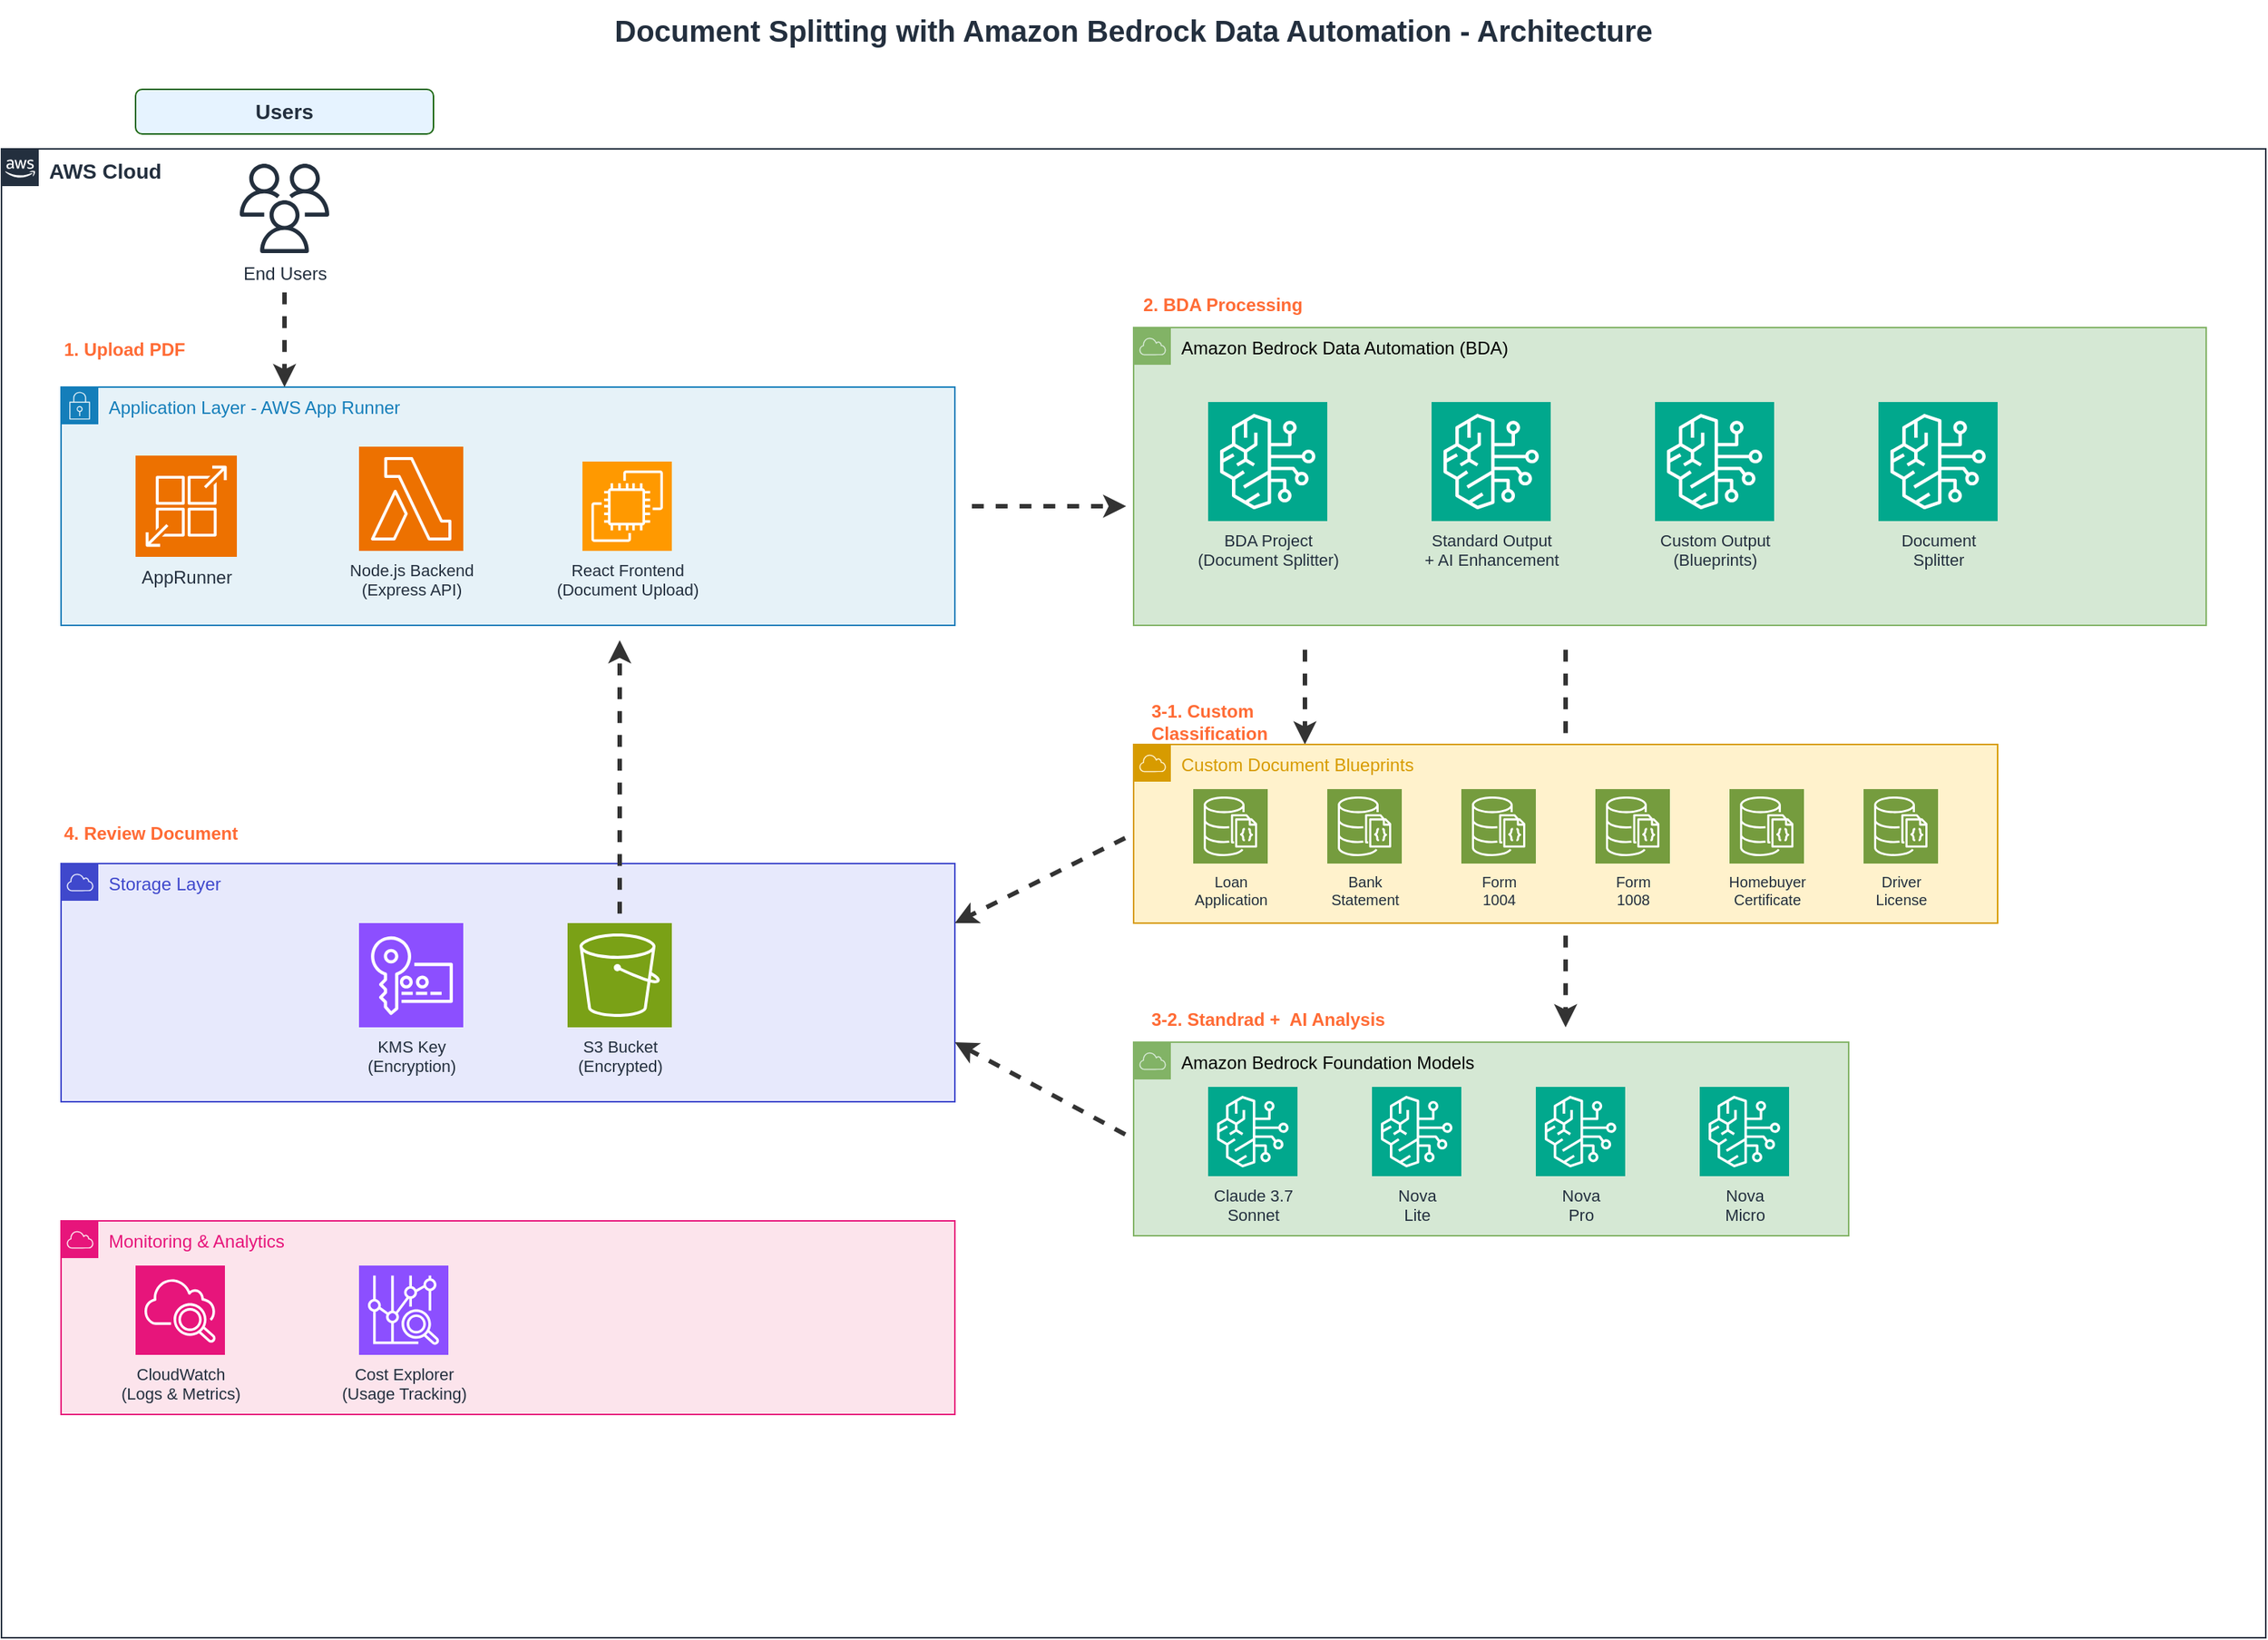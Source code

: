 <mxfile version="27.1.4">
  <diagram id="DocumentSplittingArchitecture" name="Document Splitting Architecture">
    <mxGraphModel dx="1455" dy="882" grid="1" gridSize="10" guides="1" tooltips="1" connect="1" arrows="1" fold="1" page="1" pageScale="1" pageWidth="1600" pageHeight="1200" math="0" shadow="0">
      <root>
        <mxCell id="0" />
        <mxCell id="1" parent="0" />
        <mxCell id="awsCloud" value="AWS Cloud" style="points=[[0,0],[0.25,0],[0.5,0],[0.75,0],[1,0],[1,0.25],[1,0.5],[1,0.75],[1,1],[0.75,1],[0.5,1],[0.25,1],[0,1],[0,0.75],[0,0.5],[0,0.25]];outlineConnect=0;gradientColor=none;html=1;whiteSpace=wrap;fontSize=14;fontStyle=1;container=0;pointerEvents=0;collapsible=0;recursiveResize=0;shape=mxgraph.aws4.group;grIcon=mxgraph.aws4.group_aws_cloud_alt;strokeColor=#232F3E;fillColor=none;verticalAlign=top;align=left;spacingLeft=30;fontColor=#232F3E;dashed=0;movable=0;resizable=0;rotatable=0;deletable=0;editable=0;locked=1;connectable=0;" parent="1" vertex="1">
          <mxGeometry x="40" y="120" width="1520" height="1000" as="geometry" />
        </mxCell>
        <mxCell id="title" value="Document Splitting with Amazon Bedrock Data Automation - Architecture" style="text;html=1;strokeColor=none;fillColor=none;align=center;verticalAlign=middle;whiteSpace=wrap;rounded=0;fontSize=20;fontStyle=1;fontColor=#232F3E;" parent="1" vertex="1">
          <mxGeometry x="400" y="20" width="800" height="40" as="geometry" />
        </mxCell>
        <mxCell id="usersSection" value="Users" style="rounded=1;whiteSpace=wrap;html=1;fillColor=#E6F3FF;strokeColor=#1B660F;fontSize=14;fontStyle=1;fontColor=#232F3E;" parent="1" vertex="1">
          <mxGeometry x="130" y="80" width="200" height="30" as="geometry" />
        </mxCell>
        <mxCell id="endUsers" value="End Users" style="sketch=0;outlineConnect=0;fontColor=#232F3E;gradientColor=none;fillColor=#232F3D;strokeColor=none;dashed=0;verticalLabelPosition=bottom;verticalAlign=top;align=center;html=1;fontSize=12;fontStyle=0;aspect=fixed;pointerEvents=1;shape=mxgraph.aws4.users;" parent="1" vertex="1">
          <mxGeometry x="200" y="130" width="60" height="60" as="geometry" />
        </mxCell>
        <mxCell id="appRunnerGroup" value="Application Layer - AWS App Runner" style="points=[[0,0],[0.25,0],[0.5,0],[0.75,0],[1,0],[1,0.25],[1,0.5],[1,0.75],[1,1],[0.75,1],[0.5,1],[0.25,1],[0,1],[0,0.75],[0,0.5],[0,0.25]];outlineConnect=0;gradientColor=none;html=1;whiteSpace=wrap;fontSize=12;fontStyle=0;container=1;pointerEvents=0;collapsible=0;recursiveResize=0;shape=mxgraph.aws4.group;grIcon=mxgraph.aws4.group_security_group;strokeColor=#147EBA;fillColor=#E6F2F8;verticalAlign=top;align=left;spacingLeft=30;fontColor=#147EBA;dashed=0;" parent="1" vertex="1">
          <mxGeometry x="80" y="280" width="600" height="160" as="geometry" />
        </mxCell>
        <mxCell id="nodeBackend" value="Node.js Backend&#xa;(Express API)" style="sketch=0;points=[[0,0,0],[0.25,0,0],[0.5,0,0],[0.75,0,0],[1,0,0],[0,1,0],[0.25,1,0],[0.5,1,0],[0.75,1,0],[1,1,0],[0,0.25,0],[0,0.5,0],[0,0.75,0],[1,0.25,0],[1,0.5,0],[1,0.75,0]];outlineConnect=0;fontColor=#232F3E;fillColor=#ED7100;strokeColor=#ffffff;dashed=0;verticalLabelPosition=bottom;verticalAlign=top;align=center;html=1;fontSize=11;fontStyle=0;aspect=fixed;shape=mxgraph.aws4.resourceIcon;resIcon=mxgraph.aws4.lambda;" parent="appRunnerGroup" vertex="1">
          <mxGeometry x="200" y="40" width="70" height="70" as="geometry" />
        </mxCell>
        <mxCell id="reactApp" value="React Frontend&#xa;(Document Upload)" style="sketch=0;points=[[0,0,0],[0.25,0,0],[0.5,0,0],[0.75,0,0],[1,0,0],[0,1,0],[0.25,1,0],[0.5,1,0],[0.75,1,0],[1,1,0],[0,0.25,0],[0,0.5,0],[0,0.75,0],[1,0.25,0],[1,0.5,0],[1,0.75,0]];outlineConnect=0;fontColor=#232F3E;fillColor=#FF9900;strokeColor=#ffffff;dashed=0;verticalLabelPosition=bottom;verticalAlign=top;align=center;html=1;fontSize=11;fontStyle=0;aspect=fixed;shape=mxgraph.aws4.resourceIcon;resIcon=mxgraph.aws4.ec2;" parent="appRunnerGroup" vertex="1">
          <mxGeometry x="350" y="50" width="60" height="60" as="geometry" />
        </mxCell>
        <mxCell id="WknE3KZdfaj8kDhLNBHO-10" value="AppRunner" style="sketch=0;points=[[0,0,0],[0.25,0,0],[0.5,0,0],[0.75,0,0],[1,0,0],[0,1,0],[0.25,1,0],[0.5,1,0],[0.75,1,0],[1,1,0],[0,0.25,0],[0,0.5,0],[0,0.75,0],[1,0.25,0],[1,0.5,0],[1,0.75,0]];outlineConnect=0;fontColor=#232F3E;fillColor=#ED7100;strokeColor=#ffffff;dashed=0;verticalLabelPosition=bottom;verticalAlign=top;align=center;html=1;fontSize=12;fontStyle=0;aspect=fixed;shape=mxgraph.aws4.resourceIcon;resIcon=mxgraph.aws4.app_runner;" vertex="1" parent="appRunnerGroup">
          <mxGeometry x="50" y="46" width="68" height="68" as="geometry" />
        </mxCell>
        <mxCell id="storageGroup" value="Storage Layer" style="points=[[0,0],[0.25,0],[0.5,0],[0.75,0],[1,0],[1,0.25],[1,0.5],[1,0.75],[1,1],[0.75,1],[0.5,1],[0.25,1],[0,1],[0,0.75],[0,0.5],[0,0.25]];outlineConnect=0;gradientColor=none;html=1;whiteSpace=wrap;fontSize=12;fontStyle=0;container=1;pointerEvents=0;collapsible=0;recursiveResize=0;shape=mxgraph.aws4.group;grIcon=mxgraph.aws4.group_aws_cloud;strokeColor=#3F48CC;fillColor=#E7E9FC;verticalAlign=top;align=left;spacingLeft=30;fontColor=#3F48CC;dashed=0;" parent="1" vertex="1">
          <mxGeometry x="80" y="600" width="600" height="160" as="geometry" />
        </mxCell>
        <mxCell id="s3Bucket" value="S3 Bucket&#xa;(Encrypted)" style="sketch=0;points=[[0,0,0],[0.25,0,0],[0.5,0,0],[0.75,0,0],[1,0,0],[0,1,0],[0.25,1,0],[0.5,1,0],[0.75,1,0],[1,1,0],[0,0.25,0],[0,0.5,0],[0,0.75,0],[1,0.25,0],[1,0.5,0],[1,0.75,0]];outlineConnect=0;fontColor=#232F3E;fillColor=#7AA116;strokeColor=#ffffff;dashed=0;verticalLabelPosition=bottom;verticalAlign=top;align=center;html=1;fontSize=11;fontStyle=0;aspect=fixed;shape=mxgraph.aws4.resourceIcon;resIcon=mxgraph.aws4.s3;" parent="storageGroup" vertex="1">
          <mxGeometry x="340" y="40" width="70" height="70" as="geometry" />
        </mxCell>
        <mxCell id="kmsKey" value="KMS Key&#xa;(Encryption)" style="sketch=0;points=[[0,0,0],[0.25,0,0],[0.5,0,0],[0.75,0,0],[1,0,0],[0,1,0],[0.25,1,0],[0.5,1,0],[0.75,1,0],[1,1,0],[0,0.25,0],[0,0.5,0],[0,0.75,0],[1,0.25,0],[1,0.5,0],[1,0.75,0]];outlineConnect=0;fontColor=#232F3E;fillColor=#8C4FFF;strokeColor=#ffffff;dashed=0;verticalLabelPosition=bottom;verticalAlign=top;align=center;html=1;fontSize=11;fontStyle=0;aspect=fixed;shape=mxgraph.aws4.resourceIcon;resIcon=mxgraph.aws4.key_management_service;" parent="storageGroup" vertex="1">
          <mxGeometry x="200" y="40" width="70" height="70" as="geometry" />
        </mxCell>
        <mxCell id="bdaGroup" value="Amazon Bedrock Data Automation (BDA)" style="points=[[0,0],[0.25,0],[0.5,0],[0.75,0],[1,0],[1,0.25],[1,0.5],[1,0.75],[1,1],[0.75,1],[0.5,1],[0.25,1],[0,1],[0,0.75],[0,0.5],[0,0.25]];outlineConnect=0;html=1;whiteSpace=wrap;fontSize=12;fontStyle=0;container=1;pointerEvents=0;collapsible=0;recursiveResize=0;shape=mxgraph.aws4.group;grIcon=mxgraph.aws4.group_aws_cloud;strokeColor=#82b366;fillColor=#d5e8d4;verticalAlign=top;align=left;spacingLeft=30;dashed=0;" parent="1" vertex="1">
          <mxGeometry x="800" y="240" width="720" height="200" as="geometry" />
        </mxCell>
        <mxCell id="bdaProject" value="BDA Project&#xa;(Document Splitter)" style="sketch=0;points=[[0,0,0],[0.25,0,0],[0.5,0,0],[0.75,0,0],[1,0,0],[0,1,0],[0.25,1,0],[0.5,1,0],[0.75,1,0],[1,1,0],[0,0.25,0],[0,0.5,0],[0,0.75,0],[1,0.25,0],[1,0.5,0],[1,0.75,0]];outlineConnect=0;fontColor=#232F3E;fillColor=#01A88D;strokeColor=#ffffff;dashed=0;verticalLabelPosition=bottom;verticalAlign=top;align=center;html=1;fontSize=11;fontStyle=0;aspect=fixed;shape=mxgraph.aws4.resourceIcon;resIcon=mxgraph.aws4.bedrock;" parent="bdaGroup" vertex="1">
          <mxGeometry x="50" y="50" width="80" height="80" as="geometry" />
        </mxCell>
        <mxCell id="standardOutput" value="Standard Output&#xa;+ AI Enhancement" style="sketch=0;points=[[0,0,0],[0.25,0,0],[0.5,0,0],[0.75,0,0],[1,0,0],[0,1,0],[0.25,1,0],[0.5,1,0],[0.75,1,0],[1,1,0],[0,0.25,0],[0,0.5,0],[0,0.75,0],[1,0.25,0],[1,0.5,0],[1,0.75,0]];outlineConnect=0;fontColor=#232F3E;fillColor=#01A88D;strokeColor=#ffffff;dashed=0;verticalLabelPosition=bottom;verticalAlign=top;align=center;html=1;fontSize=11;fontStyle=0;aspect=fixed;shape=mxgraph.aws4.resourceIcon;resIcon=mxgraph.aws4.bedrock;" parent="bdaGroup" vertex="1">
          <mxGeometry x="200" y="50" width="80" height="80" as="geometry" />
        </mxCell>
        <mxCell id="customOutput" value="Custom Output&#xa;(Blueprints)" style="sketch=0;points=[[0,0,0],[0.25,0,0],[0.5,0,0],[0.75,0,0],[1,0,0],[0,1,0],[0.25,1,0],[0.5,1,0],[0.75,1,0],[1,1,0],[0,0.25,0],[0,0.5,0],[0,0.75,0],[1,0.25,0],[1,0.5,0],[1,0.75,0]];outlineConnect=0;fontColor=#232F3E;fillColor=#01A88D;strokeColor=#ffffff;dashed=0;verticalLabelPosition=bottom;verticalAlign=top;align=center;html=1;fontSize=11;fontStyle=0;aspect=fixed;shape=mxgraph.aws4.resourceIcon;resIcon=mxgraph.aws4.bedrock;" parent="bdaGroup" vertex="1">
          <mxGeometry x="350" y="50" width="80" height="80" as="geometry" />
        </mxCell>
        <mxCell id="docSplitter" value="Document&#xa;Splitter" style="sketch=0;points=[[0,0,0],[0.25,0,0],[0.5,0,0],[0.75,0,0],[1,0,0],[0,1,0],[0.25,1,0],[0.5,1,0],[0.75,1,0],[1,1,0],[0,0.25,0],[0,0.5,0],[0,0.75,0],[1,0.25,0],[1,0.5,0],[1,0.75,0]];outlineConnect=0;fontColor=#232F3E;fillColor=#01A88D;strokeColor=#ffffff;dashed=0;verticalLabelPosition=bottom;verticalAlign=top;align=center;html=1;fontSize=11;fontStyle=0;aspect=fixed;shape=mxgraph.aws4.resourceIcon;resIcon=mxgraph.aws4.bedrock;" parent="bdaGroup" vertex="1">
          <mxGeometry x="500" y="50" width="80" height="80" as="geometry" />
        </mxCell>
        <mxCell id="modelsGroup" value="Amazon Bedrock Foundation Models" style="points=[[0,0],[0.25,0],[0.5,0],[0.75,0],[1,0],[1,0.25],[1,0.5],[1,0.75],[1,1],[0.75,1],[0.5,1],[0.25,1],[0,1],[0,0.75],[0,0.5],[0,0.25]];outlineConnect=0;html=1;whiteSpace=wrap;fontSize=12;fontStyle=0;container=1;pointerEvents=0;collapsible=0;recursiveResize=0;shape=mxgraph.aws4.group;grIcon=mxgraph.aws4.group_aws_cloud;strokeColor=#82b366;fillColor=#d5e8d4;verticalAlign=top;align=left;spacingLeft=30;dashed=0;" parent="1" vertex="1">
          <mxGeometry x="800" y="720" width="480" height="130" as="geometry" />
        </mxCell>
        <mxCell id="claudeModel" value="Claude 3.7&#xa;Sonnet" style="sketch=0;points=[[0,0,0],[0.25,0,0],[0.5,0,0],[0.75,0,0],[1,0,0],[0,1,0],[0.25,1,0],[0.5,1,0],[0.75,1,0],[1,1,0],[0,0.25,0],[0,0.5,0],[0,0.75,0],[1,0.25,0],[1,0.5,0],[1,0.75,0]];outlineConnect=0;fontColor=#232F3E;fillColor=#01A88D;strokeColor=#ffffff;dashed=0;verticalLabelPosition=bottom;verticalAlign=top;align=center;html=1;fontSize=11;fontStyle=0;aspect=fixed;shape=mxgraph.aws4.resourceIcon;resIcon=mxgraph.aws4.bedrock;" parent="modelsGroup" vertex="1">
          <mxGeometry x="50" y="30" width="60" height="60" as="geometry" />
        </mxCell>
        <mxCell id="novaLite" value="Nova&#xa;Lite" style="sketch=0;points=[[0,0,0],[0.25,0,0],[0.5,0,0],[0.75,0,0],[1,0,0],[0,1,0],[0.25,1,0],[0.5,1,0],[0.75,1,0],[1,1,0],[0,0.25,0],[0,0.5,0],[0,0.75,0],[1,0.25,0],[1,0.5,0],[1,0.75,0]];outlineConnect=0;fontColor=#232F3E;fillColor=#01A88D;strokeColor=#ffffff;dashed=0;verticalLabelPosition=bottom;verticalAlign=top;align=center;html=1;fontSize=11;fontStyle=0;aspect=fixed;shape=mxgraph.aws4.resourceIcon;resIcon=mxgraph.aws4.bedrock;" parent="modelsGroup" vertex="1">
          <mxGeometry x="160" y="30" width="60" height="60" as="geometry" />
        </mxCell>
        <mxCell id="novaPro" value="Nova&#xa;Pro" style="sketch=0;points=[[0,0,0],[0.25,0,0],[0.5,0,0],[0.75,0,0],[1,0,0],[0,1,0],[0.25,1,0],[0.5,1,0],[0.75,1,0],[1,1,0],[0,0.25,0],[0,0.5,0],[0,0.75,0],[1,0.25,0],[1,0.5,0],[1,0.75,0]];outlineConnect=0;fontColor=#232F3E;fillColor=#01A88D;strokeColor=#ffffff;dashed=0;verticalLabelPosition=bottom;verticalAlign=top;align=center;html=1;fontSize=11;fontStyle=0;aspect=fixed;shape=mxgraph.aws4.resourceIcon;resIcon=mxgraph.aws4.bedrock;" parent="modelsGroup" vertex="1">
          <mxGeometry x="270" y="30" width="60" height="60" as="geometry" />
        </mxCell>
        <mxCell id="novaMicro" value="Nova&#xa;Micro" style="sketch=0;points=[[0,0,0],[0.25,0,0],[0.5,0,0],[0.75,0,0],[1,0,0],[0,1,0],[0.25,1,0],[0.5,1,0],[0.75,1,0],[1,1,0],[0,0.25,0],[0,0.5,0],[0,0.75,0],[1,0.25,0],[1,0.5,0],[1,0.75,0]];outlineConnect=0;fontColor=#232F3E;fillColor=#01A88D;strokeColor=#ffffff;dashed=0;verticalLabelPosition=bottom;verticalAlign=top;align=center;html=1;fontSize=11;fontStyle=0;aspect=fixed;shape=mxgraph.aws4.resourceIcon;resIcon=mxgraph.aws4.bedrock;" parent="modelsGroup" vertex="1">
          <mxGeometry x="380" y="30" width="60" height="60" as="geometry" />
        </mxCell>
        <mxCell id="monitoringGroup" value="Monitoring &amp; Analytics" style="points=[[0,0],[0.25,0],[0.5,0],[0.75,0],[1,0],[1,0.25],[1,0.5],[1,0.75],[1,1],[0.75,1],[0.5,1],[0.25,1],[0,1],[0,0.75],[0,0.5],[0,0.25]];outlineConnect=0;gradientColor=none;html=1;whiteSpace=wrap;fontSize=12;fontStyle=0;container=1;pointerEvents=0;collapsible=0;recursiveResize=0;shape=mxgraph.aws4.group;grIcon=mxgraph.aws4.group_aws_cloud;strokeColor=#E7157B;fillColor=#FCE4EC;verticalAlign=top;align=left;spacingLeft=30;fontColor=#E7157B;dashed=0;" parent="1" vertex="1">
          <mxGeometry x="80" y="840" width="600" height="130" as="geometry" />
        </mxCell>
        <mxCell id="cloudwatch" value="CloudWatch&#xa;(Logs &amp; Metrics)" style="sketch=0;points=[[0,0,0],[0.25,0,0],[0.5,0,0],[0.75,0,0],[1,0,0],[0,1,0],[0.25,1,0],[0.5,1,0],[0.75,1,0],[1,1,0],[0,0.25,0],[0,0.5,0],[0,0.75,0],[1,0.25,0],[1,0.5,0],[1,0.75,0]];outlineConnect=0;fontColor=#232F3E;fillColor=#E7157B;strokeColor=#ffffff;dashed=0;verticalLabelPosition=bottom;verticalAlign=top;align=center;html=1;fontSize=11;fontStyle=0;aspect=fixed;shape=mxgraph.aws4.resourceIcon;resIcon=mxgraph.aws4.cloudwatch_2;" parent="monitoringGroup" vertex="1">
          <mxGeometry x="50" y="30" width="60" height="60" as="geometry" />
        </mxCell>
        <mxCell id="costExplorer" value="Cost Explorer&#xa;(Usage Tracking)" style="sketch=0;points=[[0,0,0],[0.25,0,0],[0.5,0,0],[0.75,0,0],[1,0,0],[0,1,0],[0.25,1,0],[0.5,1,0],[0.75,1,0],[1,1,0],[0,0.25,0],[0,0.5,0],[0,0.75,0],[1,0.25,0],[1,0.5,0],[1,0.75,0]];outlineConnect=0;fontColor=#232F3E;fillColor=#8C4FFF;strokeColor=#ffffff;dashed=0;verticalLabelPosition=bottom;verticalAlign=top;align=center;html=1;fontSize=11;fontStyle=0;aspect=fixed;shape=mxgraph.aws4.resourceIcon;resIcon=mxgraph.aws4.cost_explorer;" parent="monitoringGroup" vertex="1">
          <mxGeometry x="200" y="30" width="60" height="60" as="geometry" />
        </mxCell>
        <mxCell id="flow1" value="" style="endArrow=classic;html=1;rounded=0;strokeWidth=3;strokeColor=#333333;flowAnimation=1;" parent="1" edge="1">
          <mxGeometry width="50" height="50" relative="1" as="geometry">
            <mxPoint x="230" y="210" as="sourcePoint" />
            <mxPoint x="230" y="280" as="targetPoint" />
          </mxGeometry>
        </mxCell>
        <mxCell id="flow4" value="" style="endArrow=classic;html=1;rounded=0;strokeWidth=3;strokeColor=#333333;flowAnimation=1;" parent="1" edge="1">
          <mxGeometry width="50" height="50" relative="1" as="geometry">
            <mxPoint x="685" y="360" as="sourcePoint" />
            <mxPoint x="795" y="360" as="targetPoint" />
          </mxGeometry>
        </mxCell>
        <mxCell id="flow5" value="" style="endArrow=classic;html=1;rounded=0;strokeWidth=3;strokeColor=#333333;flowAnimation=1;" parent="1" edge="1">
          <mxGeometry width="50" height="50" relative="1" as="geometry">
            <mxPoint x="1090" y="450" as="sourcePoint" />
            <mxPoint x="1090" y="710" as="targetPoint" />
          </mxGeometry>
        </mxCell>
        <mxCell id="flow6" value="" style="endArrow=classic;html=1;rounded=0;strokeWidth=3;strokeColor=#333333;entryX=0.75;entryY=1;entryDx=0;entryDy=0;flowAnimation=1;" parent="1" target="label5" edge="1">
          <mxGeometry width="50" height="50" relative="1" as="geometry">
            <mxPoint x="915" y="450" as="sourcePoint" />
            <mxPoint x="1040" y="680" as="targetPoint" />
          </mxGeometry>
        </mxCell>
        <mxCell id="label1" value="1. Upload PDF" style="text;html=1;strokeColor=none;fillColor=none;align=left;verticalAlign=middle;whiteSpace=wrap;rounded=0;fontSize=12;fontStyle=1;fontColor=#FF6B35;" parent="1" vertex="1">
          <mxGeometry x="80" y="240" width="100" height="30" as="geometry" />
        </mxCell>
        <mxCell id="label3" value="4. Review Document" style="text;html=1;strokeColor=none;fillColor=none;align=left;verticalAlign=middle;whiteSpace=wrap;rounded=0;fontSize=12;fontStyle=1;fontColor=#FF6B35;" parent="1" vertex="1">
          <mxGeometry x="80" y="565" width="120" height="30" as="geometry" />
        </mxCell>
        <mxCell id="label4" value="2&lt;span style=&quot;background-color: transparent; color: light-dark(rgb(255, 107, 53), rgb(225, 98, 51));&quot;&gt;. BDA Processing&lt;/span&gt;" style="text;html=1;strokeColor=none;fillColor=none;align=center;verticalAlign=middle;whiteSpace=wrap;rounded=0;fontSize=12;fontStyle=1;fontColor=#FF6B35;" parent="1" vertex="1">
          <mxGeometry x="800" y="210" width="120" height="30" as="geometry" />
        </mxCell>
        <mxCell id="label5" value="3-1&lt;span style=&quot;background-color: transparent; color: light-dark(rgb(255, 107, 53), rgb(225, 98, 51));&quot;&gt;. Custom Classification&lt;/span&gt;" style="text;html=1;strokeColor=none;fillColor=none;align=left;verticalAlign=middle;whiteSpace=wrap;rounded=0;fontSize=12;fontStyle=1;fontColor=#FF6B35;" parent="1" vertex="1">
          <mxGeometry x="810" y="490" width="140" height="30" as="geometry" />
        </mxCell>
        <mxCell id="label6" value="3-2. Standrad +&amp;nbsp; AI Analysis" style="text;html=1;strokeColor=none;fillColor=none;align=left;verticalAlign=middle;whiteSpace=wrap;rounded=0;fontSize=12;fontStyle=1;fontColor=#FF6B35;" parent="1" vertex="1">
          <mxGeometry x="810" y="690" width="160" height="30" as="geometry" />
        </mxCell>
        <mxCell id="blueprintsGroup" value="Custom Document Blueprints" style="points=[[0,0],[0.25,0],[0.5,0],[0.75,0],[1,0],[1,0.25],[1,0.5],[1,0.75],[1,1],[0.75,1],[0.5,1],[0.25,1],[0,1],[0,0.75],[0,0.5],[0,0.25]];outlineConnect=0;gradientColor=none;html=1;whiteSpace=wrap;fontSize=12;fontStyle=0;container=1;pointerEvents=0;collapsible=0;recursiveResize=0;shape=mxgraph.aws4.group;grIcon=mxgraph.aws4.group_aws_cloud;strokeColor=#d79b00;fillColor=#fff2cc;verticalAlign=top;align=left;spacingLeft=30;fontColor=#d79b00;dashed=0;" parent="1" vertex="1">
          <mxGeometry x="800" y="520" width="580" height="120" as="geometry" />
        </mxCell>
        <mxCell id="loanApp" value="Loan&#xa;Application" style="sketch=0;points=[[0,0,0],[0.25,0,0],[0.5,0,0],[0.75,0,0],[1,0,0],[0,1,0],[0.25,1,0],[0.5,1,0],[0.75,1,0],[1,1,0],[0,0.25,0],[0,0.5,0],[0,0.75,0],[1,0.25,0],[1,0.5,0],[1,0.75,0]];outlineConnect=0;fontColor=#232F3E;fillColor=#759C3E;strokeColor=#ffffff;dashed=0;verticalLabelPosition=bottom;verticalAlign=top;align=center;html=1;fontSize=10;fontStyle=0;aspect=fixed;shape=mxgraph.aws4.resourceIcon;resIcon=mxgraph.aws4.documentdb_with_mongodb_compatibility;" parent="blueprintsGroup" vertex="1">
          <mxGeometry x="40" y="30" width="50" height="50" as="geometry" />
        </mxCell>
        <mxCell id="bankStatement" value="Bank&#xa;Statement" style="sketch=0;points=[[0,0,0],[0.25,0,0],[0.5,0,0],[0.75,0,0],[1,0,0],[0,1,0],[0.25,1,0],[0.5,1,0],[0.75,1,0],[1,1,0],[0,0.25,0],[0,0.5,0],[0,0.75,0],[1,0.25,0],[1,0.5,0],[1,0.75,0]];outlineConnect=0;fontColor=#232F3E;fillColor=#759C3E;strokeColor=#ffffff;dashed=0;verticalLabelPosition=bottom;verticalAlign=top;align=center;html=1;fontSize=10;fontStyle=0;aspect=fixed;shape=mxgraph.aws4.resourceIcon;resIcon=mxgraph.aws4.documentdb_with_mongodb_compatibility;" parent="blueprintsGroup" vertex="1">
          <mxGeometry x="130" y="30" width="50" height="50" as="geometry" />
        </mxCell>
        <mxCell id="form1004" value="Form&#xa;1004" style="sketch=0;points=[[0,0,0],[0.25,0,0],[0.5,0,0],[0.75,0,0],[1,0,0],[0,1,0],[0.25,1,0],[0.5,1,0],[0.75,1,0],[1,1,0],[0,0.25,0],[0,0.5,0],[0,0.75,0],[1,0.25,0],[1,0.5,0],[1,0.75,0]];outlineConnect=0;fontColor=#232F3E;fillColor=#759C3E;strokeColor=#ffffff;dashed=0;verticalLabelPosition=bottom;verticalAlign=top;align=center;html=1;fontSize=10;fontStyle=0;aspect=fixed;shape=mxgraph.aws4.resourceIcon;resIcon=mxgraph.aws4.documentdb_with_mongodb_compatibility;" parent="blueprintsGroup" vertex="1">
          <mxGeometry x="220" y="30" width="50" height="50" as="geometry" />
        </mxCell>
        <mxCell id="form1008" value="Form&#xa;1008" style="sketch=0;points=[[0,0,0],[0.25,0,0],[0.5,0,0],[0.75,0,0],[1,0,0],[0,1,0],[0.25,1,0],[0.5,1,0],[0.75,1,0],[1,1,0],[0,0.25,0],[0,0.5,0],[0,0.75,0],[1,0.25,0],[1,0.5,0],[1,0.75,0]];outlineConnect=0;fontColor=#232F3E;fillColor=#759C3E;strokeColor=#ffffff;dashed=0;verticalLabelPosition=bottom;verticalAlign=top;align=center;html=1;fontSize=10;fontStyle=0;aspect=fixed;shape=mxgraph.aws4.resourceIcon;resIcon=mxgraph.aws4.documentdb_with_mongodb_compatibility;" parent="blueprintsGroup" vertex="1">
          <mxGeometry x="310" y="30" width="50" height="50" as="geometry" />
        </mxCell>
        <mxCell id="homeBuyerCert" value="Homebuyer&#xa;Certificate" style="sketch=0;points=[[0,0,0],[0.25,0,0],[0.5,0,0],[0.75,0,0],[1,0,0],[0,1,0],[0.25,1,0],[0.5,1,0],[0.75,1,0],[1,1,0],[0,0.25,0],[0,0.5,0],[0,0.75,0],[1,0.25,0],[1,0.5,0],[1,0.75,0]];outlineConnect=0;fontColor=#232F3E;fillColor=#759C3E;strokeColor=#ffffff;dashed=0;verticalLabelPosition=bottom;verticalAlign=top;align=center;html=1;fontSize=10;fontStyle=0;aspect=fixed;shape=mxgraph.aws4.resourceIcon;resIcon=mxgraph.aws4.documentdb_with_mongodb_compatibility;" parent="blueprintsGroup" vertex="1">
          <mxGeometry x="400" y="30" width="50" height="50" as="geometry" />
        </mxCell>
        <mxCell id="driverLicense" value="Driver&#xa;License" style="sketch=0;points=[[0,0,0],[0.25,0,0],[0.5,0,0],[0.75,0,0],[1,0,0],[0,1,0],[0.25,1,0],[0.5,1,0],[0.75,1,0],[1,1,0],[0,0.25,0],[0,0.5,0],[0,0.75,0],[1,0.25,0],[1,0.5,0],[1,0.75,0]];outlineConnect=0;fontColor=#232F3E;fillColor=#759C3E;strokeColor=#ffffff;dashed=0;verticalLabelPosition=bottom;verticalAlign=top;align=center;html=1;fontSize=10;fontStyle=0;aspect=fixed;shape=mxgraph.aws4.resourceIcon;resIcon=mxgraph.aws4.documentdb_with_mongodb_compatibility;" parent="blueprintsGroup" vertex="1">
          <mxGeometry x="490" y="30" width="50" height="50" as="geometry" />
        </mxCell>
        <mxCell id="WknE3KZdfaj8kDhLNBHO-12" value="" style="endArrow=classic;html=1;rounded=0;strokeWidth=3;strokeColor=#333333;entryX=1;entryY=0.25;entryDx=0;entryDy=0;flowAnimation=1;exitX=0;exitY=0.5;exitDx=0;exitDy=0;" edge="1" parent="1" source="blueprintsGroup" target="storageGroup">
          <mxGeometry width="50" height="50" relative="1" as="geometry">
            <mxPoint x="910" y="520" as="sourcePoint" />
            <mxPoint x="910" y="590" as="targetPoint" />
          </mxGeometry>
        </mxCell>
        <mxCell id="WknE3KZdfaj8kDhLNBHO-13" value="" style="endArrow=classic;html=1;rounded=0;strokeWidth=3;strokeColor=#333333;flowAnimation=1;exitX=0;exitY=0.5;exitDx=0;exitDy=0;entryX=1;entryY=0.75;entryDx=0;entryDy=0;" edge="1" parent="1" source="modelsGroup" target="storageGroup">
          <mxGeometry width="50" height="50" relative="1" as="geometry">
            <mxPoint x="1140" y="690" as="sourcePoint" />
            <mxPoint x="1140" y="950" as="targetPoint" />
          </mxGeometry>
        </mxCell>
        <mxCell id="WknE3KZdfaj8kDhLNBHO-14" value="" style="endArrow=classic;html=1;rounded=0;strokeWidth=3;strokeColor=#333333;flowAnimation=1;exitX=0.5;exitY=0;exitDx=0;exitDy=0;exitPerimeter=0;" edge="1" parent="1" source="s3Bucket">
          <mxGeometry width="50" height="50" relative="1" as="geometry">
            <mxPoint x="510" y="595" as="sourcePoint" />
            <mxPoint x="455" y="450" as="targetPoint" />
          </mxGeometry>
        </mxCell>
      </root>
    </mxGraphModel>
  </diagram>
</mxfile>
